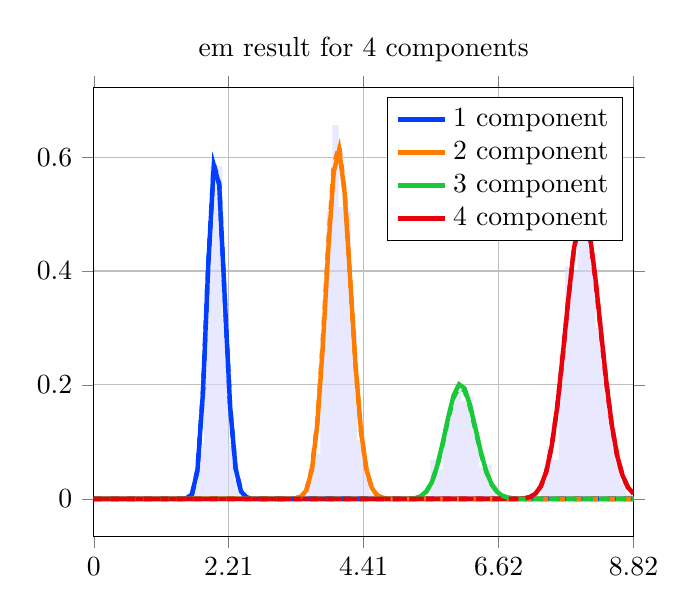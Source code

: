 \begin{tikzpicture}
\begin{axis}[title={em result for 4 components}, yticklabel style={/pgf/number format/fixed,
            /pgf/number format/precision=3}, grid={major}, yminorgrids={true}, tick align={outside}, xtick={0.0,2.205,4.41,6.615,8.819}, xmin={0.0}, xmax={8.819}, scaled y ticks={false}]
    \addplot[ybar interval, fill={blue!15}, forget plot, opacity={0.6}, draw={none}, bar width={5.0e-6}]
        table[row sep={\\}]
        {
            \\
            1.5  0.008  \\
            1.6  0.024  \\
            1.7  0.096  \\
            1.8  0.368  \\
            1.9  0.584  \\
            2.0  0.584  \\
            2.1  0.316  \\
            2.2  0.1  \\
            2.3  0.032  \\
            2.4  0.004  \\
            2.5  0.004  \\
            2.6  0.0  \\
            2.7  0.0  \\
            2.8  0.0  \\
            2.9  0.0  \\
            3.0  0.0  \\
            3.1  0.0  \\
            3.2  0.0  \\
            3.3  0.004  \\
            3.4  0.008  \\
            3.5  0.052  \\
            3.6  0.08  \\
            3.7  0.288  \\
            3.8  0.504  \\
            3.9  0.656  \\
            4.0  0.512  \\
            4.1  0.504  \\
            4.2  0.292  \\
            4.3  0.104  \\
            4.4  0.056  \\
            4.5  0.012  \\
            4.6  0.008  \\
            4.7  0.0  \\
            4.8  0.0  \\
            4.9  0.0  \\
            5.0  0.0  \\
            5.1  0.0  \\
            5.2  0.004  \\
            5.3  0.008  \\
            5.4  0.004  \\
            5.5  0.068  \\
            5.6  0.052  \\
            5.7  0.124  \\
            5.8  0.16  \\
            5.9  0.2  \\
            6.0  0.172  \\
            6.1  0.18  \\
            6.2  0.12  \\
            6.3  0.056  \\
            6.4  0.06  \\
            6.5  0.024  \\
            6.6  0.004  \\
            6.7  0.0  \\
            6.8  0.0  \\
            6.9  0.0  \\
            7.0  0.0  \\
            7.1  0.004  \\
            7.2  0.0  \\
            7.3  0.028  \\
            7.4  0.092  \\
            7.5  0.068  \\
            7.6  0.252  \\
            7.7  0.408  \\
            7.8  0.4  \\
            7.9  0.584  \\
            8.0  0.512  \\
            8.1  0.424  \\
            8.2  0.3  \\
            8.3  0.228  \\
            8.4  0.136  \\
            8.5  0.088  \\
            8.6  0.028  \\
            8.7  0.008  \\
            8.8  0.004  \\
            8.9  0.0  \\
        }
        ;
    \addplot[style={{ultra thick}}, color={rgb,1:red,0.008;green,0.243;blue,1.0}]
        table[row sep={\\}]
        {
            \\
            0.0  0.0  \\
            0.089  2.342e-187  \\
            0.178  3.59e-131  \\
            0.267  6.481e-100  \\
            0.356  7.275e-79  \\
            0.445  2.086e-63  \\
            0.535  1.736e-51  \\
            0.624  5.232e-42  \\
            0.713  2.576e-34  \\
            0.802  5.479e-28  \\
            0.891  9.769e-23  \\
            0.98  2.345e-18  \\
            1.069  1.075e-14  \\
            1.158  1.226e-11  \\
            1.247  4.282e-9  \\
            1.336  5.388e-7  \\
            1.425  2.788e-5  \\
            1.514  0.001  \\
            1.604  0.008  \\
            1.693  0.05  \\
            1.782  0.185  \\
            1.871  0.413  \\
            1.96  0.586  \\
            2.049  0.551  \\
            2.138  0.355  \\
            2.227  0.162  \\
            2.316  0.054  \\
            2.405  0.013  \\
            2.494  0.002  \\
            2.583  0.0  \\
            2.673  4.115e-5  \\
            2.762  3.776e-6  \\
            2.851  2.814e-7  \\
            2.94  1.726e-8  \\
            3.029  8.816e-10  \\
            3.118  3.788e-11  \\
            3.207  1.383e-12  \\
            3.296  4.328e-14  \\
            3.385  1.171e-15  \\
            3.474  2.758e-17  \\
            3.563  5.698e-19  \\
            3.653  1.039e-20  \\
            3.742  1.683e-22  \\
            3.831  2.434e-24  \\
            3.92  3.161e-26  \\
            4.009  3.701e-28  \\
            4.098  3.928e-30  \\
            4.187  3.794e-32  \\
            4.276  3.347e-34  \\
            4.365  2.708e-36  \\
            4.454  2.016e-38  \\
            4.543  1.386e-40  \\
            4.632  8.825e-43  \\
            4.722  5.219e-45  \\
            4.811  2.874e-47  \\
            4.9  1.479e-49  \\
            4.989  7.12e-52  \\
            5.078  3.217e-54  \\
            5.167  1.367e-56  \\
            5.256  5.474e-59  \\
            5.345  2.07e-61  \\
            5.434  7.406e-64  \\
            5.523  2.511e-66  \\
            5.612  8.084e-69  \\
            5.701  2.475e-71  \\
            5.791  7.216e-74  \\
            5.88  2.007e-76  \\
            5.969  5.332e-79  \\
            6.058  1.355e-81  \\
            6.147  3.298e-84  \\
            6.236  7.696e-87  \\
            6.325  1.725e-89  \\
            6.414  3.715e-92  \\
            6.503  7.699e-95  \\
            6.592  1.537e-97  \\
            6.681  2.958e-100  \\
            6.771  5.496e-103  \\
            6.86  9.864e-106  \\
            6.949  1.712e-108  \\
            7.038  2.875e-111  \\
            7.127  4.676e-114  \\
            7.216  7.371e-117  \\
            7.305  1.127e-119  \\
            7.394  1.674e-122  \\
            7.483  2.414e-125  \\
            7.572  3.384e-128  \\
            7.661  4.615e-131  \\
            7.75  6.127e-134  \\
            7.84  7.922e-137  \\
            7.929  9.983e-140  \\
            8.018  1.227e-142  \\
            8.107  1.471e-145  \\
            8.196  1.721e-148  \\
            8.285  1.967e-151  \\
            8.374  2.197e-154  \\
            8.463  2.399e-157  \\
            8.552  2.563e-160  \\
            8.641  2.679e-163  \\
            8.73  2.742e-166  \\
            8.819  2.748e-169  \\
        }
        ;
    \addlegendentry {1 component}
    \addplot[style={{ultra thick}}, color={rgb,1:red,1.0;green,0.486;blue,0.0}]
        table[row sep={\\}]
        {
            \\
            0.0  0.0  \\
            0.089  0.0  \\
            0.178  0.0  \\
            0.267  2.93e-308  \\
            0.356  3.283e-262  \\
            0.445  2.325e-227  \\
            0.535  1.358e-199  \\
            0.624  1.025e-176  \\
            0.713  2.045e-157  \\
            0.802  7.549e-141  \\
            0.891  1.947e-126  \\
            0.98  9.055e-114  \\
            1.069  1.529e-102  \\
            1.158  1.594e-92  \\
            1.247  1.552e-83  \\
            1.336  1.957e-75  \\
            1.425  4.162e-68  \\
            1.514  1.853e-61  \\
            1.604  2.065e-55  \\
            1.693  6.694e-50  \\
            1.782  7.162e-45  \\
            1.871  2.819e-40  \\
            1.96  4.478e-36  \\
            2.049  3.113e-32  \\
            2.138  1.016e-28  \\
            2.227  1.657e-25  \\
            2.316  1.425e-22  \\
            2.405  6.781e-20  \\
            2.494  1.865e-17  \\
            2.583  3.08e-15  \\
            2.673  3.161e-13  \\
            2.762  2.081e-11  \\
            2.851  9.04e-10  \\
            2.94  2.657e-8  \\
            3.029  5.411e-7  \\
            3.118  7.798e-6  \\
            3.207  8.109e-5  \\
            3.296  0.001  \\
            3.385  0.004  \\
            3.474  0.015  \\
            3.563  0.051  \\
            3.653  0.132  \\
            3.742  0.269  \\
            3.831  0.438  \\
            3.92  0.574  \\
            4.009  0.613  \\
            4.098  0.537  \\
            4.187  0.389  \\
            4.276  0.236  \\
            4.365  0.12  \\
            4.454  0.052  \\
            4.543  0.019  \\
            4.632  0.006  \\
            4.722  0.002  \\
            4.811  0.0  \\
            4.9  7.846e-5  \\
            4.989  1.412e-5  \\
            5.078  2.238e-6  \\
            5.167  3.135e-7  \\
            5.256  3.901e-8  \\
            5.345  4.327e-9  \\
            5.434  4.296e-10  \\
            5.523  3.83e-11  \\
            5.612  3.078e-12  \\
            5.701  2.237e-13  \\
            5.791  1.474e-14  \\
            5.88  8.839e-16  \\
            5.969  4.835e-17  \\
            6.058  2.42e-18  \\
            6.147  1.111e-19  \\
            6.236  4.688e-21  \\
            6.325  1.824e-22  \\
            6.414  6.554e-24  \\
            6.503  2.181e-25  \\
            6.592  6.731e-27  \\
            6.681  1.931e-28  \\
            6.771  5.162e-30  \\
            6.86  1.287e-31  \\
            6.949  3.002e-33  \\
            7.038  6.553e-35  \\
            7.127  1.342e-36  \\
            7.216  2.582e-38  \\
            7.305  4.674e-40  \\
            7.394  7.973e-42  \\
            7.483  1.283e-43  \\
            7.572  1.952e-45  \\
            7.661  2.809e-47  \\
            7.75  3.831e-49  \\
            7.84  4.955e-51  \\
            7.929  6.086e-53  \\
            8.018  7.108e-55  \\
            8.107  7.902e-57  \\
            8.196  8.371e-59  \\
            8.285  8.458e-61  \\
            8.374  8.161e-63  \\
            8.463  7.526e-65  \\
            8.552  6.64e-67  \\
            8.641  5.61e-69  \\
            8.73  4.542e-71  \\
            8.819  3.528e-73  \\
        }
        ;
    \addlegendentry {2 component}
    \addplot[style={{ultra thick}}, color={rgb,1:red,0.102;green,0.788;blue,0.22}]
        table[row sep={\\}]
        {
            \\
            0.0  0.0  \\
            0.089  0.0  \\
            0.178  0.0  \\
            0.267  0.0  \\
            0.356  0.0  \\
            0.445  0.0  \\
            0.535  0.0  \\
            0.624  0.0  \\
            0.713  0.0  \\
            0.802  3.26e-299  \\
            0.891  1.116e-275  \\
            0.98  9.295e-255  \\
            1.069  5.377e-236  \\
            1.158  4.791e-219  \\
            1.247  1.221e-203  \\
            1.336  1.455e-189  \\
            1.425  1.204e-176  \\
            1.514  9.557e-165  \\
            1.604  9.518e-154  \\
            1.693  1.489e-143  \\
            1.782  4.423e-134  \\
            1.871  2.934e-125  \\
            1.96  5.0e-117  \\
            2.049  2.469e-109  \\
            2.138  3.926e-102  \\
            2.227  2.205e-95  \\
            2.316  4.748e-89  \\
            2.405  4.212e-83  \\
            2.494  1.643e-77  \\
            2.583  2.983e-72  \\
            2.673  2.656e-67  \\
            2.762  1.216e-62  \\
            2.851  2.982e-58  \\
            2.94  4.076e-54  \\
            3.029  3.213e-50  \\
            3.118  1.509e-46  \\
            3.207  4.343e-43  \\
            3.296  7.876e-40  \\
            3.385  9.221e-37  \\
            3.474  7.129e-34  \\
            3.563  3.718e-31  \\
            3.653  1.333e-28  \\
            3.742  3.348e-26  \\
            3.831  5.986e-24  \\
            3.92  7.742e-22  \\
            4.009  7.348e-20  \\
            4.098  5.188e-18  \\
            4.187  2.76e-16  \\
            4.276  1.12e-14  \\
            4.365  3.502e-13  \\
            4.454  8.536e-12  \\
            4.543  1.637e-10  \\
            4.632  2.494e-9  \\
            4.722  3.045e-8  \\
            4.811  3.004e-7  \\
            4.9  2.413e-6  \\
            4.989  1.59e-5  \\
            5.078  8.655e-5  \\
            5.167  0.0  \\
            5.256  0.001  \\
            5.345  0.005  \\
            5.434  0.013  \\
            5.523  0.029  \\
            5.612  0.058  \\
            5.701  0.098  \\
            5.791  0.143  \\
            5.88  0.182  \\
            5.969  0.201  \\
            6.058  0.194  \\
            6.147  0.165  \\
            6.236  0.124  \\
            6.325  0.082  \\
            6.414  0.048  \\
            6.503  0.025  \\
            6.592  0.012  \\
            6.681  0.005  \\
            6.771  0.002  \\
            6.86  0.001  \\
            6.949  0.0  \\
            7.038  5.544e-5  \\
            7.127  1.406e-5  \\
            7.216  3.246e-6  \\
            7.305  6.842e-7  \\
            7.394  1.319e-7  \\
            7.483  2.332e-8  \\
            7.572  3.787e-9  \\
            7.661  5.659e-10  \\
            7.75  7.801e-11  \\
            7.84  9.934e-12  \\
            7.929  1.171e-12  \\
            8.018  1.28e-13  \\
            8.107  1.299e-14  \\
            8.196  1.226e-15  \\
            8.285  1.079e-16  \\
            8.374  8.855e-18  \\
            8.463  6.792e-19  \\
            8.552  4.875e-20  \\
            8.641  3.279e-21  \\
            8.73  2.07e-22  \\
            8.819  1.227e-23  \\
        }
        ;
    \addlegendentry {3 component}
    \addplot[style={{ultra thick}}, color={rgb,1:red,0.91;green,0.0;blue,0.043}]
        table[row sep={\\}]
        {
            \\
            0.0  0.0  \\
            0.089  0.0  \\
            0.178  0.0  \\
            0.267  0.0  \\
            0.356  0.0  \\
            0.445  0.0  \\
            0.535  0.0  \\
            0.624  0.0  \\
            0.713  0.0  \\
            0.802  0.0  \\
            0.891  0.0  \\
            0.98  0.0  \\
            1.069  0.0  \\
            1.158  0.0  \\
            1.247  0.0  \\
            1.336  0.0  \\
            1.425  2.345e-314  \\
            1.514  3.563e-297  \\
            1.604  3.387e-281  \\
            1.693  2.719e-266  \\
            1.782  2.375e-252  \\
            1.871  2.803e-239  \\
            1.96  5.386e-227  \\
            2.049  1.98e-215  \\
            2.138  1.603e-204  \\
            2.227  3.235e-194  \\
            2.316  1.814e-184  \\
            2.405  3.114e-175  \\
            2.494  1.784e-166  \\
            2.583  3.682e-158  \\
            2.673  2.936e-150  \\
            2.762  9.621e-143  \\
            2.851  1.372e-135  \\
            2.94  8.952e-129  \\
            3.029  2.803e-122  \\
            3.118  4.392e-116  \\
            3.207  3.583e-110  \\
            3.296  1.576e-104  \\
            3.385  3.867e-99  \\
            3.474  5.451e-94  \\
            3.563  4.542e-89  \\
            3.653  2.295e-84  \\
            3.742  7.208e-80  \\
            3.831  1.438e-75  \\
            3.92  1.862e-71  \\
            4.009  1.595e-67  \\
            4.098  9.205e-64  \\
            4.187  3.64e-60  \\
            4.276  1.002e-56  \\
            4.365  1.95e-53  \\
            4.454  2.719e-50  \\
            4.543  2.753e-47  \\
            4.632  2.05e-44  \\
            4.722  1.136e-41  \\
            4.811  4.733e-39  \\
            4.9  1.499e-36  \\
            4.989  3.645e-34  \\
            5.078  6.869e-32  \\
            5.167  1.012e-29  \\
            5.256  1.175e-27  \\
            5.345  1.085e-25  \\
            5.434  8.018e-24  \\
            5.523  4.78e-22  \\
            5.612  2.315e-20  \\
            5.701  9.164e-19  \\
            5.791  2.984e-17  \\
            5.88  8.042e-16  \\
            5.969  1.804e-14  \\
            6.058  3.385e-13  \\
            6.147  5.345e-12  \\
            6.236  7.134e-11  \\
            6.325  8.088e-10  \\
            6.414  7.825e-9  \\
            6.503  6.488e-8  \\
            6.592  4.629e-7  \\
            6.681  2.855e-6  \\
            6.771  1.527e-5  \\
            6.86  7.112e-5  \\
            6.949  0.0  \\
            7.038  0.001  \\
            7.127  0.003  \\
            7.216  0.009  \\
            7.305  0.022  \\
            7.394  0.048  \\
            7.483  0.093  \\
            7.572  0.161  \\
            7.661  0.25  \\
            7.75  0.347  \\
            7.84  0.435  \\
            7.929  0.491  \\
            8.018  0.501  \\
            8.107  0.463  \\
            8.196  0.388  \\
            8.285  0.297  \\
            8.374  0.207  \\
            8.463  0.131  \\
            8.552  0.076  \\
            8.641  0.041  \\
            8.73  0.02  \\
            8.819  0.009  \\
        }
        ;
    \addlegendentry {4 component}
    \addplot[style={{ultra thick, dashed}}, color={rgb,1:red,0.008;green,0.243;blue,1.0}]
        table[row sep={\\}]
        {
            \\
            0.0  0.0  \\
            0.089  7.507e-187  \\
            0.178  8.156e-131  \\
            0.267  1.215e-99  \\
            0.356  1.198e-78  \\
            0.445  3.124e-63  \\
            0.535  2.415e-51  \\
            0.624  6.86e-42  \\
            0.713  3.219e-34  \\
            0.802  6.579e-28  \\
            0.891  1.135e-22  \\
            0.98  2.649e-18  \\
            1.069  1.186e-14  \\
            1.158  1.327e-11  \\
            1.247  4.556e-9  \\
            1.336  5.654e-7  \\
            1.425  2.892e-5  \\
            1.514  0.001  \\
            1.604  0.008  \\
            1.693  0.051  \\
            1.782  0.186  \\
            1.871  0.415  \\
            1.96  0.588  \\
            2.049  0.553  \\
            2.138  0.356  \\
            2.227  0.162  \\
            2.316  0.054  \\
            2.405  0.013  \\
            2.494  0.003  \\
            2.583  0.0  \\
            2.673  4.199e-5  \\
            2.762  3.873e-6  \\
            2.851  2.904e-7  \\
            2.94  1.792e-8  \\
            3.029  9.215e-10  \\
            3.118  3.988e-11  \\
            3.207  1.467e-12  \\
            3.296  4.629e-14  \\
            3.385  1.263e-15  \\
            3.474  3.001e-17  \\
            3.563  6.258e-19  \\
            3.653  1.152e-20  \\
            3.742  1.885e-22  \\
            3.831  2.753e-24  \\
            3.92  3.612e-26  \\
            4.009  4.276e-28  \\
            4.098  4.588e-30  \\
            4.187  4.481e-32  \\
            4.276  3.999e-34  \\
            4.365  3.273e-36  \\
            4.454  2.466e-38  \\
            4.543  1.716e-40  \\
            4.632  1.106e-42  \\
            4.722  6.623e-45  \\
            4.811  3.695e-47  \\
            4.9  1.925e-49  \\
            4.989  9.392e-52  \\
            5.078  4.3e-54  \\
            5.167  1.852e-56  \\
            5.256  7.517e-59  \\
            5.345  2.882e-61  \\
            5.434  1.045e-63  \\
            5.523  3.594e-66  \\
            5.612  1.173e-68  \\
            5.701  3.644e-71  \\
            5.791  1.078e-73  \\
            5.88  3.042e-76  \\
            5.969  8.199e-79  \\
            6.058  2.115e-81  \\
            6.147  5.224e-84  \\
            6.236  1.238e-86  \\
            6.325  2.815e-89  \\
            6.414  6.156e-92  \\
            6.503  1.296e-94  \\
            6.592  2.626e-97  \\
            6.681  5.135e-100  \\
            6.771  9.689e-103  \\
            6.86  1.766e-105  \\
            6.949  3.114e-108  \\
            7.038  5.313e-111  \\
            7.127  8.78e-114  \\
            7.216  1.407e-116  \\
            7.305  2.186e-119  \\
            7.394  3.298e-122  \\
            7.483  4.835e-125  \\
            7.572  6.89e-128  \\
            7.661  9.552e-131  \\
            7.75  1.289e-133  \\
            7.84  1.694e-136  \\
            7.929  2.171e-139  \\
            8.018  2.712e-142  \\
            8.107  3.307e-145  \\
            8.196  3.935e-148  \\
            8.285  4.575e-151  \\
            8.374  5.197e-154  \\
            8.463  5.772e-157  \\
            8.552  6.272e-160  \\
            8.641  6.669e-163  \\
            8.73  6.942e-166  \\
            8.819  7.079e-169  \\
        }
        ;
    \addplot[style={{ultra thick, dashed}}, color={rgb,1:red,1.0;green,0.486;blue,0.0}]
        table[row sep={\\}]
        {
            \\
            0.0  0.0  \\
            0.089  0.0  \\
            0.178  0.0  \\
            0.267  1.067e-307  \\
            0.356  1.022e-261  \\
            0.445  6.424e-227  \\
            0.535  3.405e-199  \\
            0.624  2.371e-176  \\
            0.713  4.414e-157  \\
            0.802  1.534e-140  \\
            0.891  3.75e-126  \\
            0.98  1.662e-113  \\
            1.069  2.688e-102  \\
            1.158  2.695e-92  \\
            1.247  2.531e-83  \\
            1.336  3.088e-75  \\
            1.425  6.371e-68  \\
            1.514  2.757e-61  \\
            1.604  2.993e-55  \\
            1.693  9.466e-50  \\
            1.782  9.897e-45  \\
            1.871  3.811e-40  \\
            1.96  5.933e-36  \\
            2.049  4.047e-32  \\
            2.138  1.297e-28  \\
            2.227  2.079e-25  \\
            2.316  1.759e-22  \\
            2.405  8.242e-20  \\
            2.494  2.234e-17  \\
            2.583  3.637e-15  \\
            2.673  3.685e-13  \\
            2.762  2.396e-11  \\
            2.851  1.028e-9  \\
            2.94  2.987e-8  \\
            3.029  6.017e-7  \\
            3.118  8.579e-6  \\
            3.207  8.832e-5  \\
            3.296  0.001  \\
            3.385  0.004  \\
            3.474  0.016  \\
            3.563  0.053  \\
            3.653  0.137  \\
            3.742  0.278  \\
            3.831  0.449  \\
            3.92  0.585  \\
            4.009  0.62  \\
            4.098  0.54  \\
            4.187  0.389  \\
            4.276  0.234  \\
            4.365  0.118  \\
            4.454  0.051  \\
            4.543  0.019  \\
            4.632  0.006  \\
            4.722  0.002  \\
            4.811  0.0  \\
            4.9  7.517e-5  \\
            4.989  1.347e-5  \\
            5.078  2.126e-6  \\
            5.167  2.967e-7  \\
            5.256  3.677e-8  \\
            5.345  4.064e-9  \\
            5.434  4.02e-10  \\
            5.523  3.573e-11  \\
            5.612  2.862e-12  \\
            5.701  2.073e-13  \\
            5.791  1.362e-14  \\
            5.88  8.146e-16  \\
            5.969  4.444e-17  \\
            6.058  2.219e-18  \\
            6.147  1.016e-19  \\
            6.236  4.278e-21  \\
            6.325  1.661e-22  \\
            6.414  5.955e-24  \\
            6.503  1.977e-25  \\
            6.592  6.092e-27  \\
            6.681  1.745e-28  \\
            6.771  4.657e-30  \\
            6.86  1.16e-31  \\
            6.949  2.7e-33  \\
            7.038  5.886e-35  \\
            7.127  1.204e-36  \\
            7.216  2.313e-38  \\
            7.305  4.183e-40  \\
            7.394  7.128e-42  \\
            7.483  1.146e-43  \\
            7.572  1.742e-45  \\
            7.661  2.505e-47  \\
            7.75  3.413e-49  \\
            7.84  4.412e-51  \\
            7.929  5.417e-53  \\
            8.018  6.323e-55  \\
            8.107  7.026e-57  \\
            8.196  7.441e-59  \\
            8.285  7.517e-61  \\
            8.374  7.251e-63  \\
            8.463  6.686e-65  \\
            8.552  5.898e-67  \\
            8.641  4.983e-69  \\
            8.73  4.034e-71  \\
            8.819  3.134e-73  \\
        }
        ;
    \addplot[style={{ultra thick, dashed}}, color={rgb,1:red,0.102;green,0.788;blue,0.22}]
        table[row sep={\\}]
        {
            \\
            0.0  0.0  \\
            0.089  0.0  \\
            0.178  0.0  \\
            0.267  0.0  \\
            0.356  0.0  \\
            0.445  0.0  \\
            0.535  0.0  \\
            0.624  0.0  \\
            0.713  0.0  \\
            0.802  2.916e-299  \\
            0.891  1.011e-275  \\
            0.98  8.508e-255  \\
            1.069  4.968e-236  \\
            1.158  4.464e-219  \\
            1.247  1.147e-203  \\
            1.336  1.376e-189  \\
            1.425  1.145e-176  \\
            1.514  9.137e-165  \\
            1.604  9.145e-154  \\
            1.693  1.437e-143  \\
            1.782  4.286e-134  \\
            1.871  2.854e-125  \\
            1.96  4.879e-117  \\
            2.049  2.417e-109  \\
            2.138  3.853e-102  \\
            2.227  2.17e-95  \\
            2.316  4.682e-89  \\
            2.405  4.162e-83  \\
            2.494  1.626e-77  \\
            2.583  2.958e-72  \\
            2.673  2.638e-67  \\
            2.762  1.209e-62  \\
            2.851  2.968e-58  \\
            2.94  4.061e-54  \\
            3.029  3.204e-50  \\
            3.118  1.505e-46  \\
            3.207  4.336e-43  \\
            3.296  7.866e-40  \\
            3.385  9.212e-37  \\
            3.474  7.124e-34  \\
            3.563  3.716e-31  \\
            3.653  1.333e-28  \\
            3.742  3.346e-26  \\
            3.831  5.982e-24  \\
            3.92  7.735e-22  \\
            4.009  7.339e-20  \\
            4.098  5.18e-18  \\
            4.187  2.755e-16  \\
            4.276  1.117e-14  \\
            4.365  3.492e-13  \\
            4.454  8.504e-12  \\
            4.543  1.63e-10  \\
            4.632  2.482e-9  \\
            4.722  3.027e-8  \\
            4.811  2.983e-7  \\
            4.9  2.394e-6  \\
            4.989  1.576e-5  \\
            5.078  8.571e-5  \\
            5.167  0.0  \\
            5.256  0.001  \\
            5.345  0.005  \\
            5.434  0.013  \\
            5.523  0.029  \\
            5.612  0.057  \\
            5.701  0.096  \\
            5.791  0.14  \\
            5.88  0.178  \\
            5.969  0.196  \\
            6.058  0.19  \\
            6.147  0.161  \\
            6.236  0.121  \\
            6.325  0.08  \\
            6.414  0.047  \\
            6.503  0.025  \\
            6.592  0.012  \\
            6.681  0.005  \\
            6.771  0.002  \\
            6.86  0.001  \\
            6.949  0.0  \\
            7.038  5.318e-5  \\
            7.127  1.346e-5  \\
            7.216  3.103e-6  \\
            7.305  6.528e-7  \\
            7.394  1.256e-7  \\
            7.483  2.217e-8  \\
            7.572  3.592e-9  \\
            7.661  5.359e-10  \\
            7.75  7.372e-11  \\
            7.84  9.369e-12  \\
            7.929  1.102e-12  \\
            8.018  1.202e-13  \\
            8.107  1.218e-14  \\
            8.196  1.147e-15  \\
            8.285  1.007e-16  \\
            8.374  8.251e-18  \\
            8.463  6.315e-19  \\
            8.552  4.523e-20  \\
            8.641  3.036e-21  \\
            8.73  1.912e-22  \\
            8.819  1.131e-23  \\
        }
        ;
    \addplot[style={{ultra thick, dashed}}, color={rgb,1:red,0.91;green,0.0;blue,0.043}]
        table[row sep={\\}]
        {
            \\
            0.0  0.0  \\
            0.089  0.0  \\
            0.178  0.0  \\
            0.267  0.0  \\
            0.356  0.0  \\
            0.445  0.0  \\
            0.535  0.0  \\
            0.624  0.0  \\
            0.713  0.0  \\
            0.802  0.0  \\
            0.891  0.0  \\
            0.98  0.0  \\
            1.069  0.0  \\
            1.158  0.0  \\
            1.247  0.0  \\
            1.336  0.0  \\
            1.425  4.474e-314  \\
            1.514  6.585e-297  \\
            1.604  6.077e-281  \\
            1.693  4.744e-266  \\
            1.782  4.037e-252  \\
            1.871  4.649e-239  \\
            1.96  8.727e-227  \\
            2.049  3.139e-215  \\
            2.138  2.489e-204  \\
            2.227  4.925e-194  \\
            2.316  2.711e-184  \\
            2.405  4.572e-175  \\
            2.494  2.575e-166  \\
            2.583  5.23e-158  \\
            2.673  4.106e-150  \\
            2.762  1.326e-142  \\
            2.851  1.864e-135  \\
            2.94  1.201e-128  \\
            3.029  3.711e-122  \\
            3.118  5.744e-116  \\
            3.207  4.63e-110  \\
            3.296  2.014e-104  \\
            3.385  4.887e-99  \\
            3.474  6.818e-94  \\
            3.563  5.624e-89  \\
            3.653  2.815e-84  \\
            3.742  8.757e-80  \\
            3.831  1.732e-75  \\
            3.92  2.223e-71  \\
            4.009  1.889e-67  \\
            4.098  1.081e-63  \\
            4.187  4.243e-60  \\
            4.276  1.159e-56  \\
            4.365  2.24e-53  \\
            4.454  3.102e-50  \\
            4.543  3.121e-47  \\
            4.632  2.309e-44  \\
            4.722  1.271e-41  \\
            4.811  5.265e-39  \\
            4.9  1.658e-36  \\
            4.989  4.01e-34  \\
            5.078  7.516e-32  \\
            5.167  1.102e-29  \\
            5.256  1.273e-27  \\
            5.345  1.169e-25  \\
            5.434  8.604e-24  \\
            5.523  5.107e-22  \\
            5.612  2.463e-20  \\
            5.701  9.708e-19  \\
            5.791  3.149e-17  \\
            5.88  8.454e-16  \\
            5.969  1.889e-14  \\
            6.058  3.533e-13  \\
            6.147  5.559e-12  \\
            6.236  7.396e-11  \\
            6.325  8.358e-10  \\
            6.414  8.061e-9  \\
            6.503  6.665e-8  \\
            6.592  4.742e-7  \\
            6.681  2.916e-6  \\
            6.771  1.556e-5  \\
            6.86  7.229e-5  \\
            6.949  0.0  \\
            7.038  0.001  \\
            7.127  0.003  \\
            7.216  0.009  \\
            7.305  0.022  \\
            7.394  0.048  \\
            7.483  0.093  \\
            7.572  0.161  \\
            7.661  0.249  \\
            7.75  0.346  \\
            7.84  0.433  \\
            7.929  0.488  \\
            8.018  0.497  \\
            8.107  0.459  \\
            8.196  0.385  \\
            8.285  0.294  \\
            8.374  0.204  \\
            8.463  0.13  \\
            8.552  0.075  \\
            8.641  0.04  \\
            8.73  0.02  \\
            8.819  0.009  \\
        }
        ;
\end{axis}
\end{tikzpicture}
